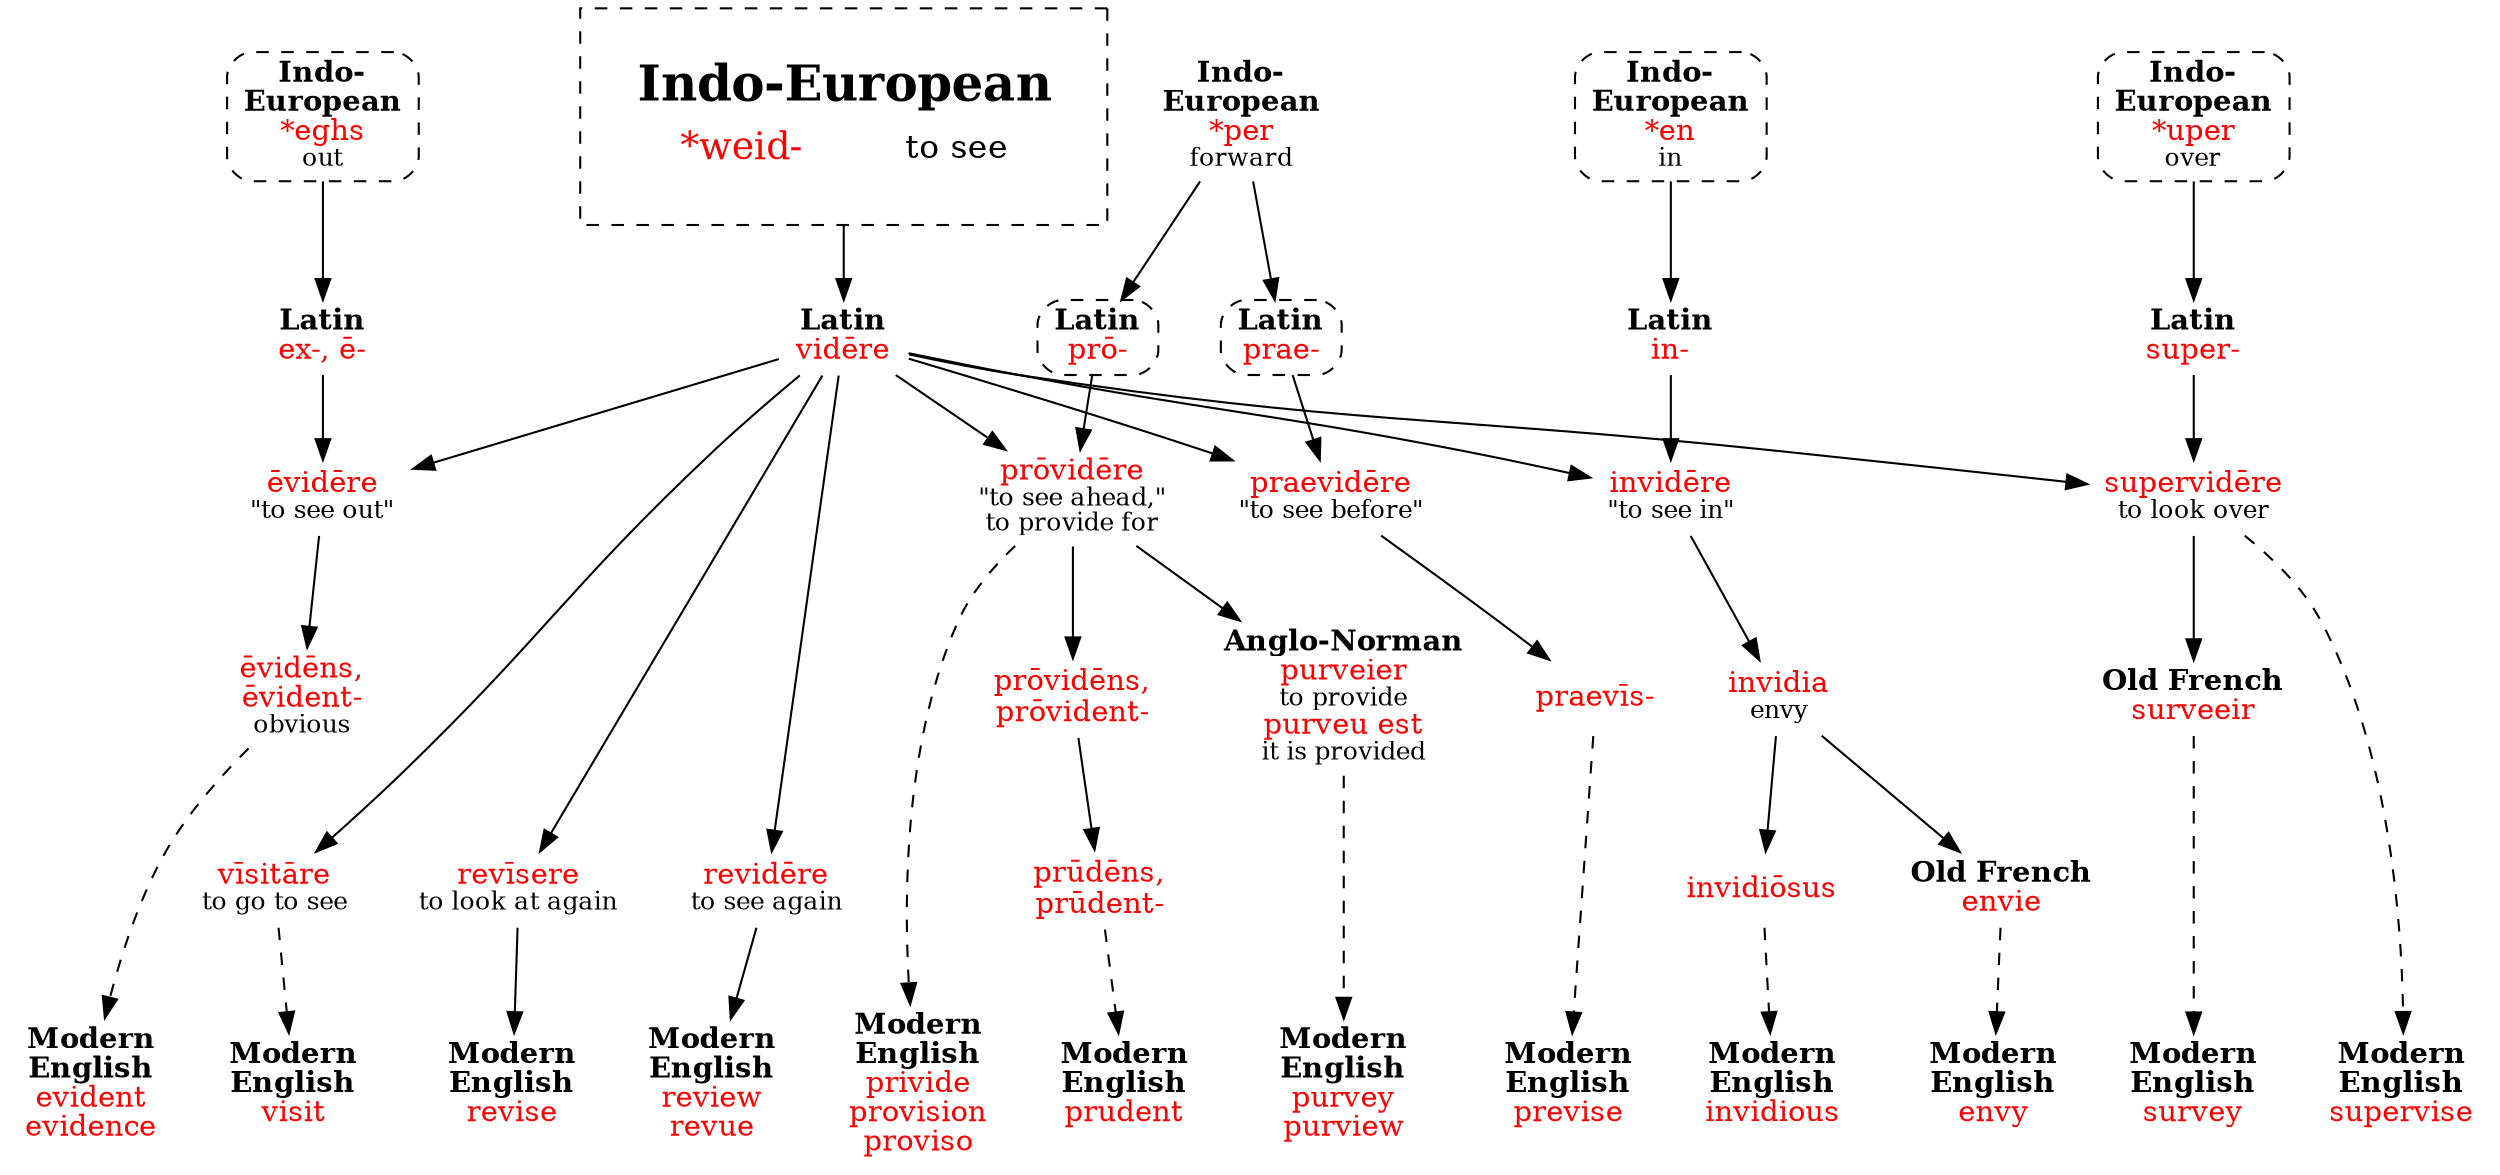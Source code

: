 strict digraph {
/* sources: AHD */
node [shape=none]

weidIE [label=<<table border="0"><tr><td colspan="2"><font point-size="24"><b>Indo-European</b></font></td></tr><tr><td><font point-size="18" color="red">*weid-</font></td><td><font point-size="16">to see</font></td></tr></table>> tooltip="Indo-European \"*weid-\" to see" shape=rect style=dashed peripheries=1 margin=.3 URL="weid-see2.svg"]

videreL [label=<<b>Latin</b><br/><font color="red">vidēre</font>>]
weidIE -> videreL

// visit
visitareL [label=<<font color="red">vīsitāre</font><br/><font point-size="12">to go to see</font>>]
visit [label=<<b>Modern<br/>English</b><br/><font color="red">visit</font>>]
videreL -> visitareL
visitareL -> visit [style=dashed]

// revise
revisereL [label=<<font color="red">revīsere</font><br/><font point-size="12">to look at again</font>>]
revise [label=<<b>Modern<br/>English</b><br/><font color="red">revise</font>>]
videreL -> revisereL
revisereL -> revise

// review, revue
revidereL [label=<<font color="red">revidēre</font><br/><font point-size="12">to see again</font>>]
review [label=<<b>Modern<br/>English</b><br/><font color="red">review<br/>revue</font>>]
videreL -> revidereL
revidereL -> review

// evident, evidence
eghsIE [label=<<b>Indo-<br/>European</b><br/><font color="red">*eghs</font><br/><font point-size="12">out</font>> shape=box style="dashed,rounded" URL="eghs-out.svg"]
exL [label=<<b>Latin</b><br/><font color="red">ex-, ē-</font>>]
evidereL [label=<<font color="red">ēvidēre</font><br/><font point-size="12">"to see out"</font>>]
evidensL [label=<<font color="red">ēvidēns,<br/>ēvident-</font><br/><font point-size="12">obvious</font>>]
evident [label=<<b>Modern<br/>English</b><br/><font color="red">evident<br/>evidence</font>>]
eghsIE -> exL
{ exL videreL } -> evidereL -> evidensL
evidensL -> evident [style=dashed]

// provide
perIE [label=<<b>Indo-<br/>European</b><br/><font color="red">*per</font><br/><font point-size="12">forward</font>>]
proL [label=<<b>Latin</b><br/><font color="red">prō-</font>> shape=box style="dashed,rounded" URL="per-pro2.svg"]
providereL [label=<<font color="red">prōvidēre</font><br/><font point-size="12">"to see ahead,"<br/>to provide for</font>>]
provide [label=<<b>Modern<br/>English</b><br/><font color="red">privide<br/>provision<br/>proviso</font>>]
perIE -> proL
{ proL videreL } -> providereL
providereL -> provide [style=dashed]

// prudent
providensL [label=<<font color="red">prōvidēns,<br/>prōvident-</font>>]
prudensL [label=<<font color="red">prūdēns,<br/>prūdent-</font>>]
prudent [label=<<b>Modern<br/>English</b><br/><font color="red">prudent</font>>]
providereL -> providensL -> prudensL
prudensL -> prudent [style=dashed]

// purvey, purview
purveierAN [label=<<b>Anglo-Norman</b><br/><font color="red">purveier</font><br/><font point-size="12">to provide</font><br/><font color="red">purveu est</font><br/><font point-size="12">it is provided</font>>]
purvey [label=<<b>Modern<br/>English</b><br/><font color="red">purvey<br/>purview</font>>]
providereL -> purveierAN
purveierAN -> purvey [style=dashed]

// praevidere
praeL [label=<<b>Latin</b><br/><font color="red">prae-</font>> shape=box style="dashed,rounded" URL="per-prai1.svg"]
praevidereL [label=<<font color="red">praevidēre</font><br/><font point-size="12">"to see before"</font>>]
praevisL [label=<<font color="red">praevīs-</font>>]
previse [label=<<b>Modern<br/>English</b><br/><font color="red">previse</font>>]
perIE -> praeL
{ praeL videreL } -> praevidereL -> praevisL
praevisL -> previse [style=dashed]

// invidious
enIE [label=<<b>Indo-<br/>European</b><br/><font color="red">*en</font><br/><font point-size="12">in</font>> shape=box style="dashed,rounded" URL="en-in1.svg"]
inL [label=<<b>Latin</b><br/><font color="red">in-</font>>]
invidereL [label=<<font color="red">invidēre</font><br/><font point-size="12">"to see in"</font>>]
invidiaL [label=<<font color="red">invidia</font><br/><font point-size="12">envy</font>>]
invidiosusL [label=<<font color="red">invidiōsus</font>>]
invidious [label=<<b>Modern<br/>English</b><br/><font color="red">invidious</font>>]
enIE -> inL
{ inL videreL } -> invidereL -> invidiaL -> invidiosusL
invidiosusL -> invidious [style=dashed]

// envy
envieOF [label=<<b>Old French</b><br/><font color="red">envie</font>>]
envy [label=<<b>Modern<br/>English</b><br/><font color="red">envy</font>>]
invidiaL -> envieOF
envieOF -> envy [style=dashed]

// supervise
uperIE [label=<<b>Indo-<br/>European</b><br/><font color="red">*uper</font><br/><font point-size="12">over</font>> shape=box style="dashed,rounded" URL="uper-over.svg"]
superL [label=<<b>Latin</b><br/><font color="red">super-</font>>]
supervidereL [label=<<font color="red">supervidēre</font><br/><font point-size="12">to look over</font>>]
supervise [label=<<b>Modern<br/>English</b><br/><font color="red">supervise</font>>]
uperIE -> superL
{ superL videreL } -> supervidereL
supervidereL -> supervise [style=dashed]

// survey
surveeirOF [label=<<b>Old French</b><br/><font color="red">surveeir</font>>]
survey [label=<<b>Modern<br/>English</b><br/><font color="red">survey</font>>]
supervidereL -> surveeirOF 
surveeirOF -> survey [style=dashed]


{ rank=sink visit revise review evident provide prudent purvey previse invidious envy supervise survey }
{ rank=same eghsIE perIE enIE uperIE }
}